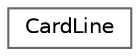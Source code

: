 digraph "Graphical Class Hierarchy"
{
 // LATEX_PDF_SIZE
  bgcolor="transparent";
  edge [fontname=Helvetica,fontsize=10,labelfontname=Helvetica,labelfontsize=10];
  node [fontname=Helvetica,fontsize=10,shape=box,height=0.2,width=0.4];
  rankdir="LR";
  Node0 [label="CardLine",height=0.2,width=0.4,color="grey40", fillcolor="white", style="filled",URL="$class_card_line.html",tooltip=" "];
}
